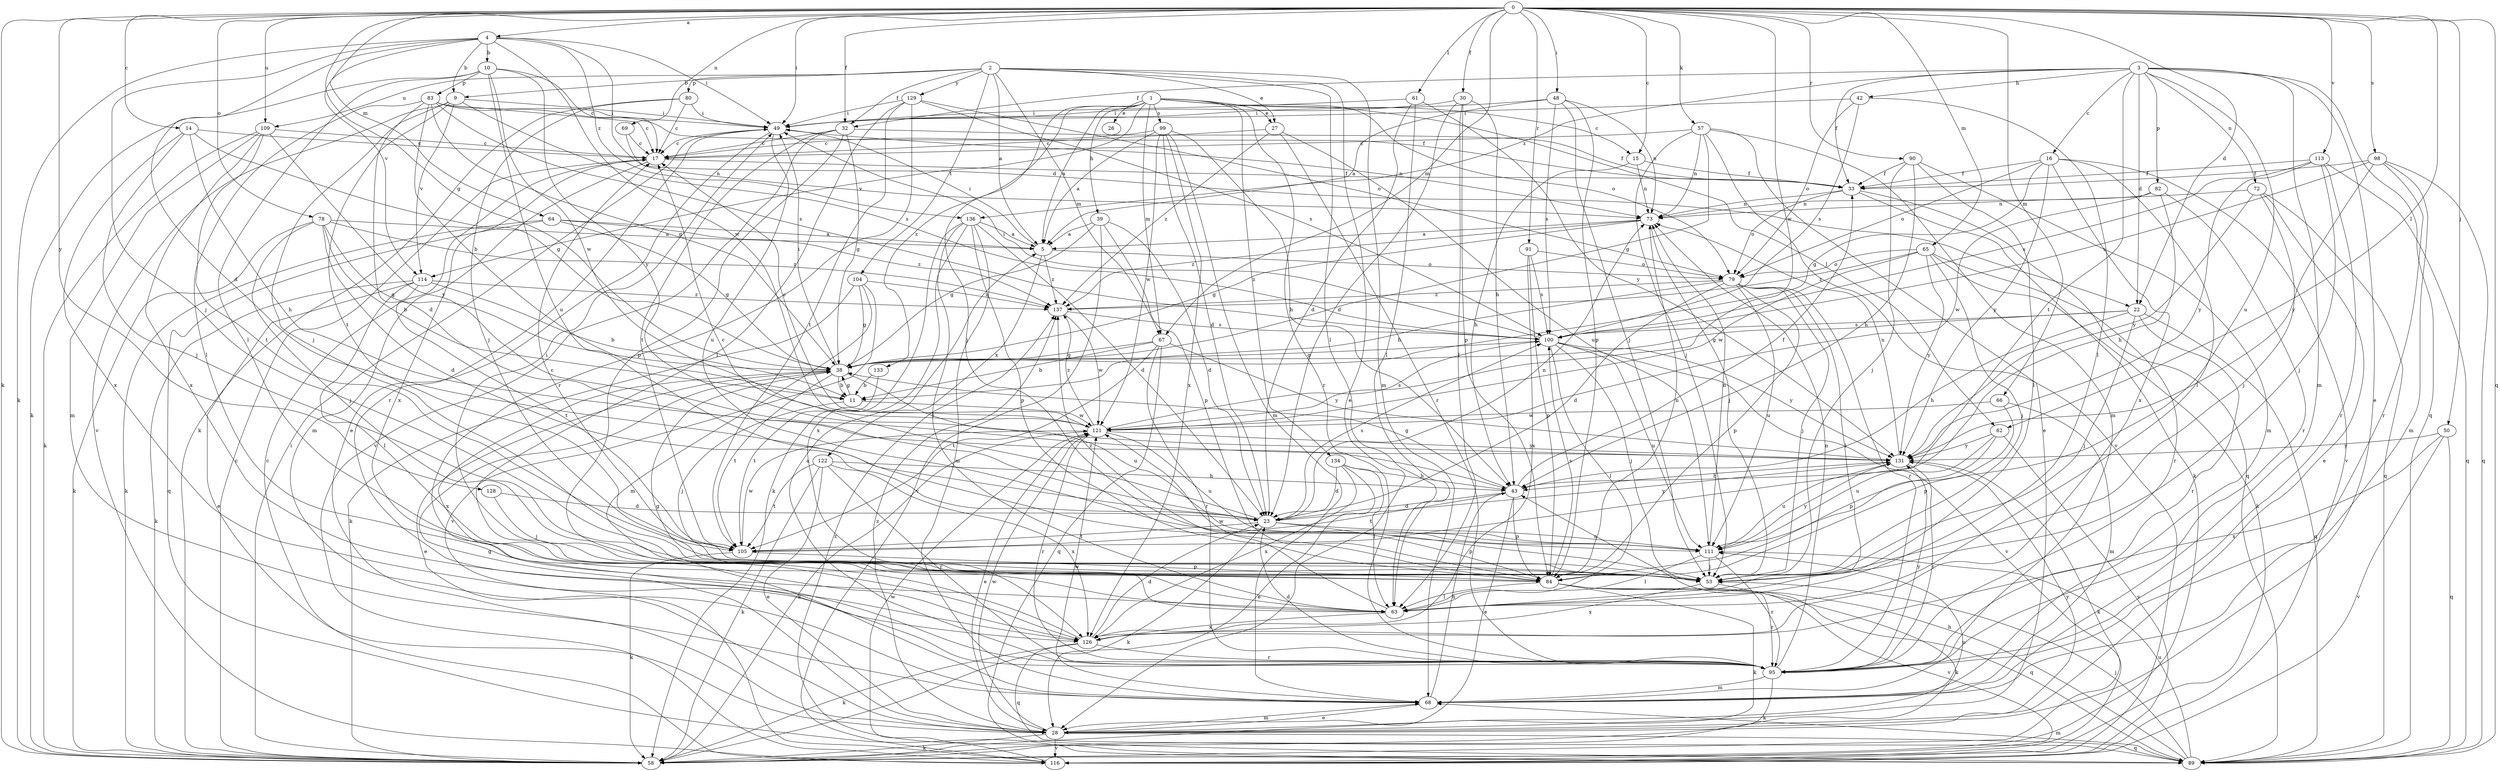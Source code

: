 strict digraph  {
0;
1;
2;
3;
4;
5;
9;
10;
11;
14;
15;
16;
17;
22;
23;
26;
27;
28;
30;
32;
33;
38;
39;
42;
43;
48;
49;
50;
53;
57;
58;
61;
62;
63;
64;
65;
66;
67;
68;
69;
72;
73;
78;
79;
80;
82;
83;
84;
89;
90;
91;
95;
98;
99;
100;
104;
105;
109;
111;
113;
114;
116;
121;
122;
126;
128;
129;
131;
133;
134;
136;
137;
0 -> 4  [label=a];
0 -> 14  [label=c];
0 -> 15  [label=c];
0 -> 22  [label=d];
0 -> 30  [label=f];
0 -> 32  [label=f];
0 -> 38  [label=g];
0 -> 48  [label=i];
0 -> 49  [label=i];
0 -> 50  [label=j];
0 -> 57  [label=k];
0 -> 58  [label=k];
0 -> 61  [label=l];
0 -> 62  [label=l];
0 -> 64  [label=m];
0 -> 65  [label=m];
0 -> 66  [label=m];
0 -> 67  [label=m];
0 -> 69  [label=n];
0 -> 78  [label=o];
0 -> 89  [label=q];
0 -> 90  [label=r];
0 -> 91  [label=r];
0 -> 98  [label=s];
0 -> 109  [label=u];
0 -> 113  [label=v];
0 -> 121  [label=w];
0 -> 128  [label=y];
1 -> 5  [label=a];
1 -> 15  [label=c];
1 -> 26  [label=e];
1 -> 27  [label=e];
1 -> 39  [label=h];
1 -> 53  [label=j];
1 -> 62  [label=l];
1 -> 67  [label=m];
1 -> 79  [label=o];
1 -> 95  [label=r];
1 -> 99  [label=s];
1 -> 114  [label=v];
1 -> 133  [label=z];
1 -> 134  [label=z];
2 -> 5  [label=a];
2 -> 9  [label=b];
2 -> 27  [label=e];
2 -> 28  [label=e];
2 -> 32  [label=f];
2 -> 63  [label=l];
2 -> 67  [label=m];
2 -> 68  [label=m];
2 -> 80  [label=p];
2 -> 104  [label=t];
2 -> 109  [label=u];
2 -> 129  [label=y];
3 -> 16  [label=c];
3 -> 22  [label=d];
3 -> 28  [label=e];
3 -> 32  [label=f];
3 -> 33  [label=f];
3 -> 42  [label=h];
3 -> 68  [label=m];
3 -> 72  [label=n];
3 -> 82  [label=p];
3 -> 89  [label=q];
3 -> 105  [label=t];
3 -> 111  [label=u];
3 -> 136  [label=z];
4 -> 9  [label=b];
4 -> 10  [label=b];
4 -> 22  [label=d];
4 -> 23  [label=d];
4 -> 49  [label=i];
4 -> 53  [label=j];
4 -> 58  [label=k];
4 -> 114  [label=v];
4 -> 121  [label=w];
4 -> 136  [label=z];
5 -> 49  [label=i];
5 -> 79  [label=o];
5 -> 122  [label=x];
5 -> 137  [label=z];
9 -> 49  [label=i];
9 -> 53  [label=j];
9 -> 100  [label=s];
9 -> 105  [label=t];
9 -> 114  [label=v];
9 -> 116  [label=v];
10 -> 17  [label=c];
10 -> 58  [label=k];
10 -> 63  [label=l];
10 -> 83  [label=p];
10 -> 111  [label=u];
10 -> 121  [label=w];
10 -> 131  [label=y];
11 -> 38  [label=g];
11 -> 53  [label=j];
11 -> 121  [label=w];
14 -> 17  [label=c];
14 -> 38  [label=g];
14 -> 43  [label=h];
14 -> 53  [label=j];
14 -> 126  [label=x];
15 -> 33  [label=f];
15 -> 43  [label=h];
15 -> 73  [label=n];
16 -> 33  [label=f];
16 -> 38  [label=g];
16 -> 63  [label=l];
16 -> 79  [label=o];
16 -> 116  [label=v];
16 -> 126  [label=x];
16 -> 131  [label=y];
17 -> 33  [label=f];
17 -> 68  [label=m];
17 -> 126  [label=x];
22 -> 38  [label=g];
22 -> 43  [label=h];
22 -> 53  [label=j];
22 -> 89  [label=q];
22 -> 95  [label=r];
22 -> 100  [label=s];
23 -> 17  [label=c];
23 -> 58  [label=k];
23 -> 73  [label=n];
23 -> 84  [label=p];
23 -> 100  [label=s];
23 -> 105  [label=t];
23 -> 111  [label=u];
23 -> 131  [label=y];
27 -> 17  [label=c];
27 -> 95  [label=r];
27 -> 111  [label=u];
27 -> 137  [label=z];
28 -> 38  [label=g];
28 -> 58  [label=k];
28 -> 68  [label=m];
28 -> 89  [label=q];
28 -> 111  [label=u];
28 -> 116  [label=v];
28 -> 121  [label=w];
28 -> 131  [label=y];
28 -> 137  [label=z];
30 -> 23  [label=d];
30 -> 43  [label=h];
30 -> 49  [label=i];
30 -> 63  [label=l];
30 -> 84  [label=p];
32 -> 17  [label=c];
32 -> 33  [label=f];
32 -> 38  [label=g];
32 -> 84  [label=p];
32 -> 105  [label=t];
32 -> 116  [label=v];
33 -> 58  [label=k];
33 -> 73  [label=n];
33 -> 79  [label=o];
33 -> 89  [label=q];
38 -> 11  [label=b];
38 -> 28  [label=e];
38 -> 49  [label=i];
38 -> 105  [label=t];
38 -> 111  [label=u];
38 -> 126  [label=x];
39 -> 5  [label=a];
39 -> 23  [label=d];
39 -> 38  [label=g];
39 -> 84  [label=p];
39 -> 116  [label=v];
42 -> 49  [label=i];
42 -> 63  [label=l];
42 -> 79  [label=o];
42 -> 100  [label=s];
43 -> 23  [label=d];
43 -> 28  [label=e];
43 -> 33  [label=f];
43 -> 38  [label=g];
43 -> 84  [label=p];
43 -> 105  [label=t];
48 -> 5  [label=a];
48 -> 49  [label=i];
48 -> 53  [label=j];
48 -> 73  [label=n];
48 -> 84  [label=p];
48 -> 100  [label=s];
49 -> 17  [label=c];
49 -> 28  [label=e];
49 -> 73  [label=n];
49 -> 95  [label=r];
49 -> 111  [label=u];
50 -> 89  [label=q];
50 -> 116  [label=v];
50 -> 126  [label=x];
50 -> 131  [label=y];
53 -> 17  [label=c];
53 -> 58  [label=k];
53 -> 126  [label=x];
57 -> 17  [label=c];
57 -> 28  [label=e];
57 -> 38  [label=g];
57 -> 53  [label=j];
57 -> 68  [label=m];
57 -> 73  [label=n];
57 -> 116  [label=v];
58 -> 17  [label=c];
58 -> 49  [label=i];
61 -> 23  [label=d];
61 -> 49  [label=i];
61 -> 63  [label=l];
61 -> 131  [label=y];
62 -> 84  [label=p];
62 -> 111  [label=u];
62 -> 116  [label=v];
62 -> 131  [label=y];
63 -> 121  [label=w];
63 -> 126  [label=x];
64 -> 5  [label=a];
64 -> 38  [label=g];
64 -> 58  [label=k];
64 -> 89  [label=q];
64 -> 137  [label=z];
65 -> 53  [label=j];
65 -> 58  [label=k];
65 -> 79  [label=o];
65 -> 95  [label=r];
65 -> 121  [label=w];
65 -> 131  [label=y];
65 -> 137  [label=z];
66 -> 68  [label=m];
66 -> 84  [label=p];
66 -> 121  [label=w];
67 -> 11  [label=b];
67 -> 38  [label=g];
67 -> 89  [label=q];
67 -> 95  [label=r];
67 -> 105  [label=t];
67 -> 131  [label=y];
68 -> 28  [label=e];
68 -> 43  [label=h];
68 -> 121  [label=w];
69 -> 17  [label=c];
69 -> 73  [label=n];
72 -> 28  [label=e];
72 -> 53  [label=j];
72 -> 73  [label=n];
72 -> 89  [label=q];
72 -> 131  [label=y];
73 -> 5  [label=a];
73 -> 38  [label=g];
73 -> 53  [label=j];
73 -> 137  [label=z];
78 -> 5  [label=a];
78 -> 11  [label=b];
78 -> 23  [label=d];
78 -> 38  [label=g];
78 -> 53  [label=j];
78 -> 58  [label=k];
78 -> 137  [label=z];
79 -> 11  [label=b];
79 -> 23  [label=d];
79 -> 53  [label=j];
79 -> 63  [label=l];
79 -> 84  [label=p];
79 -> 95  [label=r];
79 -> 111  [label=u];
79 -> 137  [label=z];
80 -> 17  [label=c];
80 -> 49  [label=i];
80 -> 53  [label=j];
80 -> 58  [label=k];
82 -> 43  [label=h];
82 -> 73  [label=n];
82 -> 95  [label=r];
82 -> 121  [label=w];
83 -> 11  [label=b];
83 -> 17  [label=c];
83 -> 23  [label=d];
83 -> 33  [label=f];
83 -> 38  [label=g];
83 -> 49  [label=i];
83 -> 63  [label=l];
83 -> 100  [label=s];
84 -> 49  [label=i];
84 -> 58  [label=k];
84 -> 63  [label=l];
84 -> 73  [label=n];
84 -> 89  [label=q];
84 -> 95  [label=r];
84 -> 100  [label=s];
84 -> 116  [label=v];
84 -> 137  [label=z];
89 -> 43  [label=h];
89 -> 53  [label=j];
89 -> 68  [label=m];
89 -> 111  [label=u];
89 -> 137  [label=z];
90 -> 33  [label=f];
90 -> 43  [label=h];
90 -> 53  [label=j];
90 -> 63  [label=l];
90 -> 68  [label=m];
91 -> 79  [label=o];
91 -> 84  [label=p];
91 -> 100  [label=s];
91 -> 126  [label=x];
95 -> 5  [label=a];
95 -> 23  [label=d];
95 -> 58  [label=k];
95 -> 68  [label=m];
95 -> 73  [label=n];
95 -> 131  [label=y];
98 -> 33  [label=f];
98 -> 68  [label=m];
98 -> 89  [label=q];
98 -> 95  [label=r];
98 -> 100  [label=s];
98 -> 131  [label=y];
99 -> 5  [label=a];
99 -> 17  [label=c];
99 -> 23  [label=d];
99 -> 43  [label=h];
99 -> 68  [label=m];
99 -> 121  [label=w];
99 -> 126  [label=x];
100 -> 38  [label=g];
100 -> 49  [label=i];
100 -> 53  [label=j];
100 -> 63  [label=l];
100 -> 111  [label=u];
100 -> 116  [label=v];
100 -> 131  [label=y];
104 -> 38  [label=g];
104 -> 58  [label=k];
104 -> 68  [label=m];
104 -> 116  [label=v];
104 -> 137  [label=z];
105 -> 58  [label=k];
105 -> 84  [label=p];
105 -> 121  [label=w];
109 -> 17  [label=c];
109 -> 58  [label=k];
109 -> 68  [label=m];
109 -> 105  [label=t];
109 -> 126  [label=x];
109 -> 131  [label=y];
111 -> 53  [label=j];
111 -> 63  [label=l];
111 -> 73  [label=n];
111 -> 95  [label=r];
111 -> 131  [label=y];
113 -> 33  [label=f];
113 -> 53  [label=j];
113 -> 89  [label=q];
113 -> 95  [label=r];
113 -> 100  [label=s];
113 -> 131  [label=y];
114 -> 11  [label=b];
114 -> 28  [label=e];
114 -> 58  [label=k];
114 -> 63  [label=l];
114 -> 105  [label=t];
114 -> 137  [label=z];
116 -> 17  [label=c];
116 -> 121  [label=w];
121 -> 17  [label=c];
121 -> 28  [label=e];
121 -> 58  [label=k];
121 -> 95  [label=r];
121 -> 100  [label=s];
121 -> 111  [label=u];
121 -> 131  [label=y];
121 -> 137  [label=z];
122 -> 28  [label=e];
122 -> 43  [label=h];
122 -> 58  [label=k];
122 -> 95  [label=r];
122 -> 105  [label=t];
122 -> 126  [label=x];
126 -> 23  [label=d];
126 -> 38  [label=g];
126 -> 58  [label=k];
126 -> 89  [label=q];
126 -> 95  [label=r];
128 -> 23  [label=d];
128 -> 53  [label=j];
129 -> 49  [label=i];
129 -> 63  [label=l];
129 -> 79  [label=o];
129 -> 95  [label=r];
129 -> 100  [label=s];
129 -> 105  [label=t];
131 -> 43  [label=h];
131 -> 58  [label=k];
131 -> 73  [label=n];
131 -> 95  [label=r];
131 -> 111  [label=u];
133 -> 11  [label=b];
133 -> 105  [label=t];
134 -> 23  [label=d];
134 -> 28  [label=e];
134 -> 43  [label=h];
134 -> 63  [label=l];
134 -> 126  [label=x];
136 -> 5  [label=a];
136 -> 23  [label=d];
136 -> 58  [label=k];
136 -> 63  [label=l];
136 -> 68  [label=m];
136 -> 84  [label=p];
136 -> 126  [label=x];
137 -> 100  [label=s];
137 -> 121  [label=w];
}
